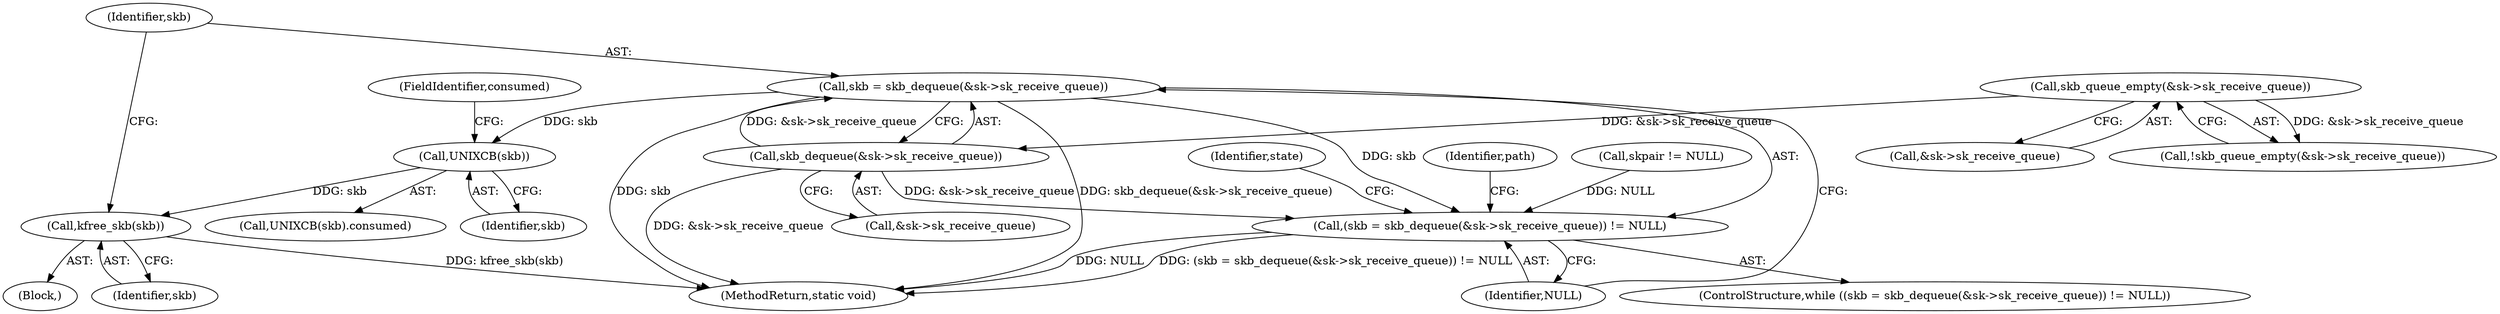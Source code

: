digraph "0_linux_7d267278a9ece963d77eefec61630223fce08c6c_3@pointer" {
"1000230" [label="(Call,skb = skb_dequeue(&sk->sk_receive_queue))"];
"1000232" [label="(Call,skb_dequeue(&sk->sk_receive_queue))"];
"1000200" [label="(Call,skb_queue_empty(&sk->sk_receive_queue))"];
"1000229" [label="(Call,(skb = skb_dequeue(&sk->sk_receive_queue)) != NULL)"];
"1000250" [label="(Call,UNIXCB(skb))"];
"1000256" [label="(Call,kfree_skb(skb))"];
"1000241" [label="(Identifier,state)"];
"1000228" [label="(ControlStructure,while ((skb = skb_dequeue(&sk->sk_receive_queue)) != NULL))"];
"1000230" [label="(Call,skb = skb_dequeue(&sk->sk_receive_queue))"];
"1000233" [label="(Call,&sk->sk_receive_queue)"];
"1000231" [label="(Identifier,skb)"];
"1000232" [label="(Call,skb_dequeue(&sk->sk_receive_queue))"];
"1000270" [label="(MethodReturn,static void)"];
"1000201" [label="(Call,&sk->sk_receive_queue)"];
"1000251" [label="(Identifier,skb)"];
"1000238" [label="(Block,)"];
"1000199" [label="(Call,!skb_queue_empty(&sk->sk_receive_queue))"];
"1000260" [label="(Identifier,path)"];
"1000200" [label="(Call,skb_queue_empty(&sk->sk_receive_queue))"];
"1000249" [label="(Call,UNIXCB(skb).consumed)"];
"1000237" [label="(Identifier,NULL)"];
"1000256" [label="(Call,kfree_skb(skb))"];
"1000229" [label="(Call,(skb = skb_dequeue(&sk->sk_receive_queue)) != NULL)"];
"1000252" [label="(FieldIdentifier,consumed)"];
"1000250" [label="(Call,UNIXCB(skb))"];
"1000257" [label="(Identifier,skb)"];
"1000173" [label="(Call,skpair != NULL)"];
"1000230" -> "1000229"  [label="AST: "];
"1000230" -> "1000232"  [label="CFG: "];
"1000231" -> "1000230"  [label="AST: "];
"1000232" -> "1000230"  [label="AST: "];
"1000237" -> "1000230"  [label="CFG: "];
"1000230" -> "1000270"  [label="DDG: skb"];
"1000230" -> "1000270"  [label="DDG: skb_dequeue(&sk->sk_receive_queue)"];
"1000230" -> "1000229"  [label="DDG: skb"];
"1000232" -> "1000230"  [label="DDG: &sk->sk_receive_queue"];
"1000230" -> "1000250"  [label="DDG: skb"];
"1000232" -> "1000233"  [label="CFG: "];
"1000233" -> "1000232"  [label="AST: "];
"1000232" -> "1000270"  [label="DDG: &sk->sk_receive_queue"];
"1000232" -> "1000229"  [label="DDG: &sk->sk_receive_queue"];
"1000200" -> "1000232"  [label="DDG: &sk->sk_receive_queue"];
"1000200" -> "1000199"  [label="AST: "];
"1000200" -> "1000201"  [label="CFG: "];
"1000201" -> "1000200"  [label="AST: "];
"1000199" -> "1000200"  [label="CFG: "];
"1000200" -> "1000199"  [label="DDG: &sk->sk_receive_queue"];
"1000229" -> "1000228"  [label="AST: "];
"1000229" -> "1000237"  [label="CFG: "];
"1000237" -> "1000229"  [label="AST: "];
"1000241" -> "1000229"  [label="CFG: "];
"1000260" -> "1000229"  [label="CFG: "];
"1000229" -> "1000270"  [label="DDG: NULL"];
"1000229" -> "1000270"  [label="DDG: (skb = skb_dequeue(&sk->sk_receive_queue)) != NULL"];
"1000173" -> "1000229"  [label="DDG: NULL"];
"1000250" -> "1000249"  [label="AST: "];
"1000250" -> "1000251"  [label="CFG: "];
"1000251" -> "1000250"  [label="AST: "];
"1000252" -> "1000250"  [label="CFG: "];
"1000250" -> "1000256"  [label="DDG: skb"];
"1000256" -> "1000238"  [label="AST: "];
"1000256" -> "1000257"  [label="CFG: "];
"1000257" -> "1000256"  [label="AST: "];
"1000231" -> "1000256"  [label="CFG: "];
"1000256" -> "1000270"  [label="DDG: kfree_skb(skb)"];
}
